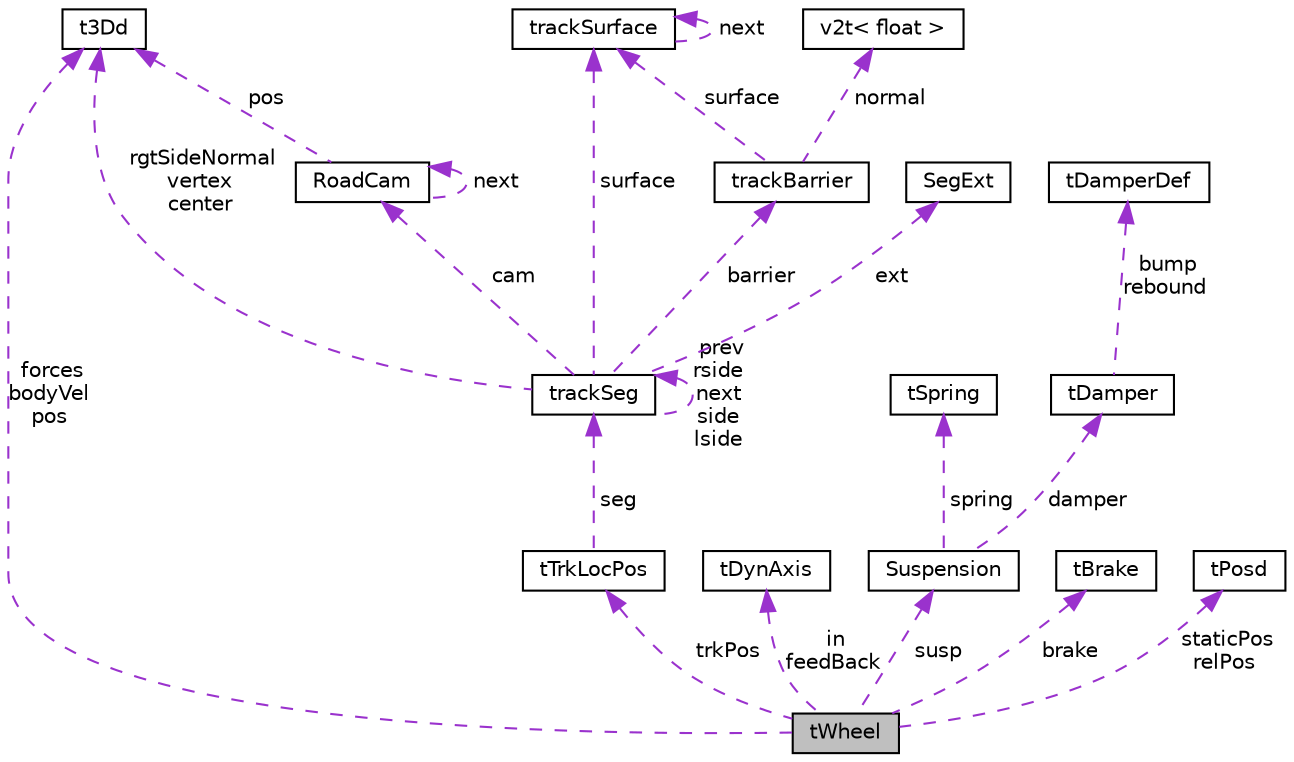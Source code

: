 digraph "tWheel"
{
  edge [fontname="Helvetica",fontsize="10",labelfontname="Helvetica",labelfontsize="10"];
  node [fontname="Helvetica",fontsize="10",shape=record];
  Node1 [label="tWheel",height=0.2,width=0.4,color="black", fillcolor="grey75", style="filled", fontcolor="black"];
  Node2 -> Node1 [dir="back",color="darkorchid3",fontsize="10",style="dashed",label=" trkPos" ,fontname="Helvetica"];
  Node2 [label="tTrkLocPos",height=0.2,width=0.4,color="black", fillcolor="white", style="filled",URL="$structt_trk_loc_pos.html",tooltip="Location on the track in local coordinates. "];
  Node3 -> Node2 [dir="back",color="darkorchid3",fontsize="10",style="dashed",label=" seg" ,fontname="Helvetica"];
  Node3 [label="trackSeg",height=0.2,width=0.4,color="black", fillcolor="white", style="filled",URL="$structtrack_seg.html",tooltip="Track segment (tTrackSeg) The segments can be straights (type TR_STR): (the track goes from the right..."];
  Node4 -> Node3 [dir="back",color="darkorchid3",fontsize="10",style="dashed",label=" rgtSideNormal\nvertex\ncenter" ,fontname="Helvetica"];
  Node4 [label="t3Dd",height=0.2,width=0.4,color="black", fillcolor="white", style="filled",URL="$structt3_dd.html",tooltip="3D point. "];
  Node5 -> Node3 [dir="back",color="darkorchid3",fontsize="10",style="dashed",label=" barrier" ,fontname="Helvetica"];
  Node5 [label="trackBarrier",height=0.2,width=0.4,color="black", fillcolor="white", style="filled",URL="$structtrack_barrier.html",tooltip="Barrier. "];
  Node6 -> Node5 [dir="back",color="darkorchid3",fontsize="10",style="dashed",label=" surface" ,fontname="Helvetica"];
  Node6 [label="trackSurface",height=0.2,width=0.4,color="black", fillcolor="white", style="filled",URL="$structtrack_surface.html",tooltip="Surface. "];
  Node6 -> Node6 [dir="back",color="darkorchid3",fontsize="10",style="dashed",label=" next" ,fontname="Helvetica"];
  Node7 -> Node5 [dir="back",color="darkorchid3",fontsize="10",style="dashed",label=" normal" ,fontname="Helvetica"];
  Node7 [label="v2t\< float \>",height=0.2,width=0.4,color="black", fillcolor="white", style="filled",URL="$classv2t.html"];
  Node6 -> Node3 [dir="back",color="darkorchid3",fontsize="10",style="dashed",label=" surface" ,fontname="Helvetica"];
  Node8 -> Node3 [dir="back",color="darkorchid3",fontsize="10",style="dashed",label=" cam" ,fontname="Helvetica"];
  Node8 [label="RoadCam",height=0.2,width=0.4,color="black", fillcolor="white", style="filled",URL="$struct_road_cam.html",tooltip="road camera "];
  Node4 -> Node8 [dir="back",color="darkorchid3",fontsize="10",style="dashed",label=" pos" ,fontname="Helvetica"];
  Node8 -> Node8 [dir="back",color="darkorchid3",fontsize="10",style="dashed",label=" next" ,fontname="Helvetica"];
  Node9 -> Node3 [dir="back",color="darkorchid3",fontsize="10",style="dashed",label=" ext" ,fontname="Helvetica"];
  Node9 [label="SegExt",height=0.2,width=0.4,color="black", fillcolor="white", style="filled",URL="$struct_seg_ext.html",tooltip="Extended track segment. "];
  Node3 -> Node3 [dir="back",color="darkorchid3",fontsize="10",style="dashed",label=" prev\nrside\nnext\nside\nlside" ,fontname="Helvetica"];
  Node4 -> Node1 [dir="back",color="darkorchid3",fontsize="10",style="dashed",label=" forces\nbodyVel\npos" ,fontname="Helvetica"];
  Node10 -> Node1 [dir="back",color="darkorchid3",fontsize="10",style="dashed",label=" in\nfeedBack" ,fontname="Helvetica"];
  Node10 [label="tDynAxis",height=0.2,width=0.4,color="black", fillcolor="white", style="filled",URL="$structt_dyn_axis.html"];
  Node11 -> Node1 [dir="back",color="darkorchid3",fontsize="10",style="dashed",label=" susp" ,fontname="Helvetica"];
  Node11 [label="Suspension",height=0.2,width=0.4,color="black", fillcolor="white", style="filled",URL="$struct_suspension.html"];
  Node12 -> Node11 [dir="back",color="darkorchid3",fontsize="10",style="dashed",label=" spring" ,fontname="Helvetica"];
  Node12 [label="tSpring",height=0.2,width=0.4,color="black", fillcolor="white", style="filled",URL="$structt_spring.html"];
  Node13 -> Node11 [dir="back",color="darkorchid3",fontsize="10",style="dashed",label=" damper" ,fontname="Helvetica"];
  Node13 [label="tDamper",height=0.2,width=0.4,color="black", fillcolor="white", style="filled",URL="$structt_damper.html"];
  Node14 -> Node13 [dir="back",color="darkorchid3",fontsize="10",style="dashed",label=" bump\nrebound" ,fontname="Helvetica"];
  Node14 [label="tDamperDef",height=0.2,width=0.4,color="black", fillcolor="white", style="filled",URL="$structt_damper_def.html"];
  Node15 -> Node1 [dir="back",color="darkorchid3",fontsize="10",style="dashed",label=" brake" ,fontname="Helvetica"];
  Node15 [label="tBrake",height=0.2,width=0.4,color="black", fillcolor="white", style="filled",URL="$structt_brake.html"];
  Node16 -> Node1 [dir="back",color="darkorchid3",fontsize="10",style="dashed",label=" staticPos\nrelPos" ,fontname="Helvetica"];
  Node16 [label="tPosd",height=0.2,width=0.4,color="black", fillcolor="white", style="filled",URL="$structt_posd.html",tooltip="6 DOF position. "];
}
